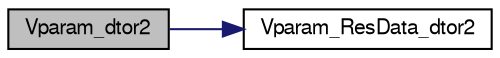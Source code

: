 digraph "Vparam_dtor2"
{
  edge [fontname="FreeSans",fontsize="10",labelfontname="FreeSans",labelfontsize="10"];
  node [fontname="FreeSans",fontsize="10",shape=record];
  rankdir="LR";
  Node1 [label="Vparam_dtor2",height=0.2,width=0.4,color="black", fillcolor="grey75", style="filled" fontcolor="black"];
  Node1 -> Node2 [color="midnightblue",fontsize="10",style="solid",fontname="FreeSans"];
  Node2 [label="Vparam_ResData_dtor2",height=0.2,width=0.4,color="black", fillcolor="white", style="filled",URL="$group___vparam.html#ga206cf552ad533634a56d277f92ae9336",tooltip="FORTRAN stub to destroy object."];
}
